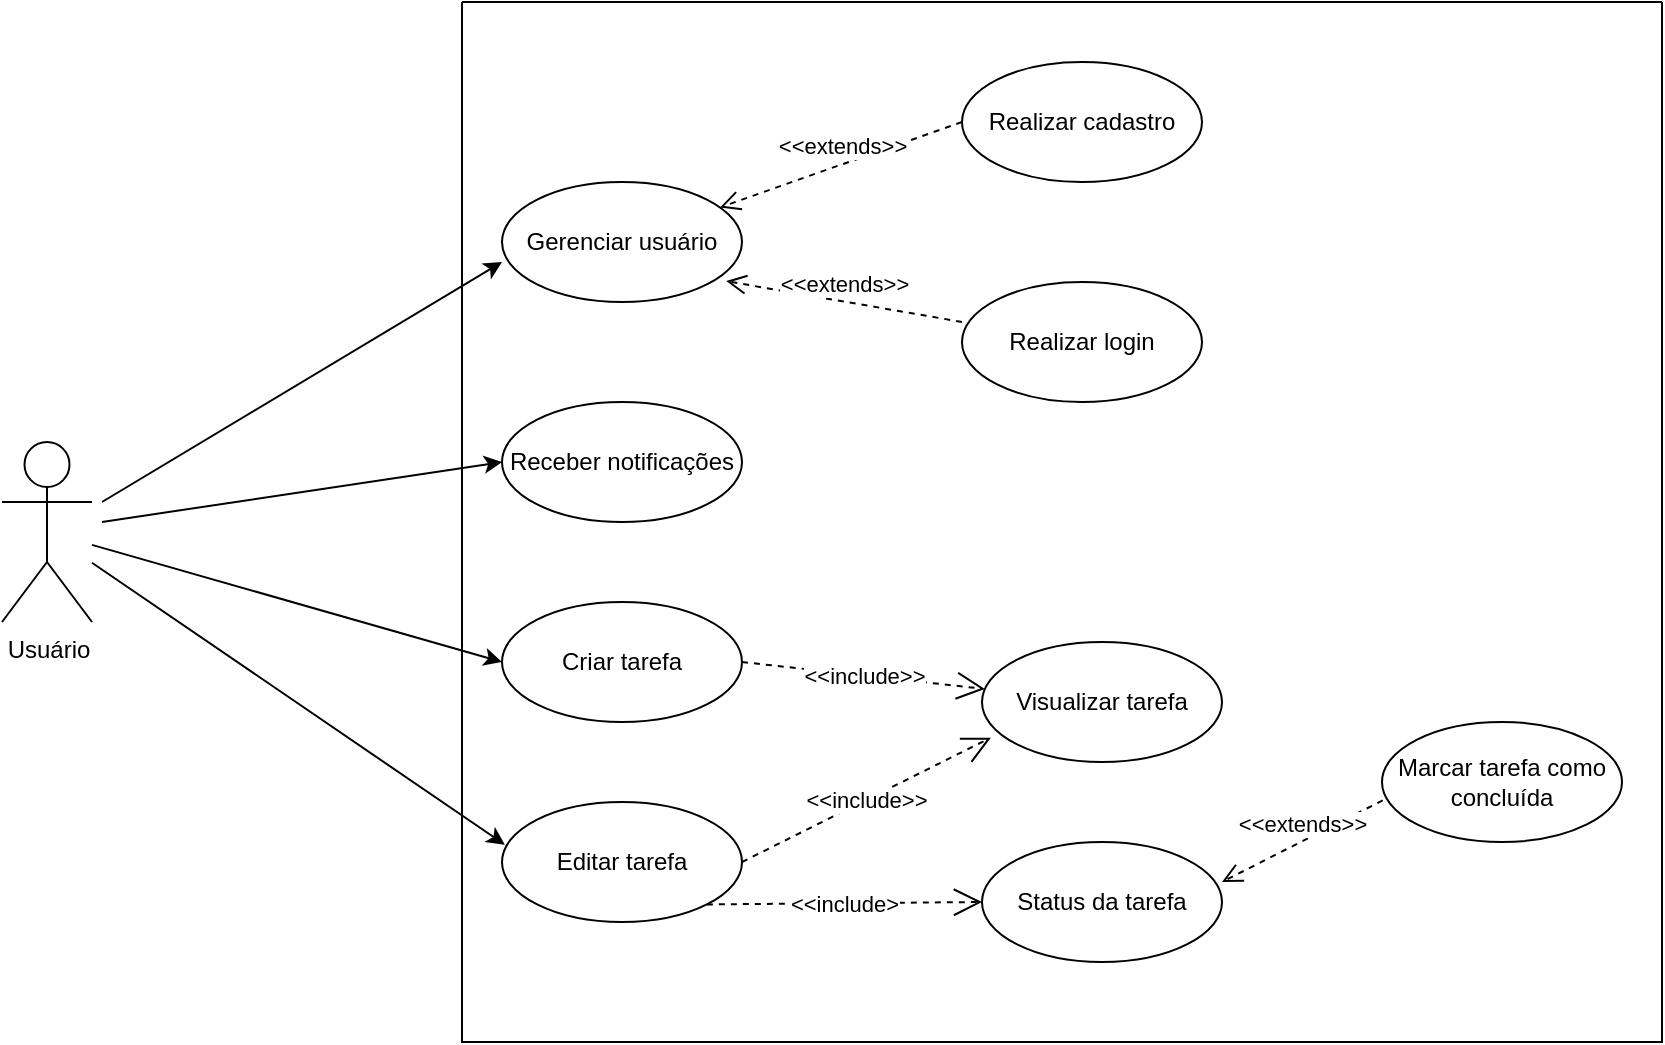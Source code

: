 <mxfile version="24.7.17">
  <diagram name="Page-1" id="tIp-bu4B926cYa7FjnG_">
    <mxGraphModel dx="1885" dy="1651" grid="1" gridSize="10" guides="1" tooltips="1" connect="1" arrows="1" fold="1" page="1" pageScale="1" pageWidth="850" pageHeight="1100" math="0" shadow="0">
      <root>
        <mxCell id="0" />
        <mxCell id="1" parent="0" />
        <mxCell id="HC5_enfKzyLUJwnpE826-1" value="Usuário" style="shape=umlActor;verticalLabelPosition=bottom;verticalAlign=top;html=1;outlineConnect=0;" vertex="1" parent="1">
          <mxGeometry x="-440" y="200" width="45" height="90" as="geometry" />
        </mxCell>
        <mxCell id="HC5_enfKzyLUJwnpE826-2" value="Gerenciar usuário" style="ellipse;whiteSpace=wrap;html=1;" vertex="1" parent="1">
          <mxGeometry x="-190" y="70" width="120" height="60" as="geometry" />
        </mxCell>
        <mxCell id="HC5_enfKzyLUJwnpE826-3" value="Realizar cadastro" style="ellipse;whiteSpace=wrap;html=1;" vertex="1" parent="1">
          <mxGeometry x="40" y="10" width="120" height="60" as="geometry" />
        </mxCell>
        <mxCell id="HC5_enfKzyLUJwnpE826-4" value="Receber notificações" style="ellipse;whiteSpace=wrap;html=1;" vertex="1" parent="1">
          <mxGeometry x="-190" y="180" width="120" height="60" as="geometry" />
        </mxCell>
        <mxCell id="HC5_enfKzyLUJwnpE826-5" value="Criar tarefa" style="ellipse;whiteSpace=wrap;html=1;" vertex="1" parent="1">
          <mxGeometry x="-190" y="280" width="120" height="60" as="geometry" />
        </mxCell>
        <mxCell id="HC5_enfKzyLUJwnpE826-12" value="" style="endArrow=classic;html=1;rounded=0;entryX=0;entryY=0.667;entryDx=0;entryDy=0;entryPerimeter=0;" edge="1" parent="1" target="HC5_enfKzyLUJwnpE826-2">
          <mxGeometry width="50" height="50" relative="1" as="geometry">
            <mxPoint x="-390" y="230" as="sourcePoint" />
            <mxPoint x="-340" y="180" as="targetPoint" />
          </mxGeometry>
        </mxCell>
        <mxCell id="HC5_enfKzyLUJwnpE826-13" value="" style="endArrow=classic;html=1;rounded=0;entryX=0;entryY=0.5;entryDx=0;entryDy=0;" edge="1" parent="1" target="HC5_enfKzyLUJwnpE826-4">
          <mxGeometry width="50" height="50" relative="1" as="geometry">
            <mxPoint x="-390" y="240" as="sourcePoint" />
            <mxPoint x="-230" y="220" as="targetPoint" />
          </mxGeometry>
        </mxCell>
        <mxCell id="HC5_enfKzyLUJwnpE826-14" value="" style="endArrow=classic;html=1;rounded=0;entryX=0;entryY=0.5;entryDx=0;entryDy=0;" edge="1" parent="1" source="HC5_enfKzyLUJwnpE826-1" target="HC5_enfKzyLUJwnpE826-5">
          <mxGeometry width="50" height="50" relative="1" as="geometry">
            <mxPoint x="-380" y="250" as="sourcePoint" />
            <mxPoint x="-220" y="300" as="targetPoint" />
          </mxGeometry>
        </mxCell>
        <mxCell id="HC5_enfKzyLUJwnpE826-15" value="" style="endArrow=classic;html=1;rounded=0;entryX=0.012;entryY=0.356;entryDx=0;entryDy=0;entryPerimeter=0;" edge="1" parent="1" source="HC5_enfKzyLUJwnpE826-1" target="HC5_enfKzyLUJwnpE826-18">
          <mxGeometry width="50" height="50" relative="1" as="geometry">
            <mxPoint x="-370" y="330" as="sourcePoint" />
            <mxPoint x="-250" y="370" as="targetPoint" />
          </mxGeometry>
        </mxCell>
        <mxCell id="HC5_enfKzyLUJwnpE826-17" value="Visualizar tarefa" style="ellipse;whiteSpace=wrap;html=1;" vertex="1" parent="1">
          <mxGeometry x="50" y="300" width="120" height="60" as="geometry" />
        </mxCell>
        <mxCell id="HC5_enfKzyLUJwnpE826-18" value="Editar tarefa" style="ellipse;whiteSpace=wrap;html=1;" vertex="1" parent="1">
          <mxGeometry x="-190" y="380" width="120" height="60" as="geometry" />
        </mxCell>
        <mxCell id="HC5_enfKzyLUJwnpE826-19" value="Realizar login" style="ellipse;whiteSpace=wrap;html=1;" vertex="1" parent="1">
          <mxGeometry x="40" y="120" width="120" height="60" as="geometry" />
        </mxCell>
        <mxCell id="HC5_enfKzyLUJwnpE826-20" value="&amp;lt;&amp;lt;extends&amp;gt;&amp;gt;" style="html=1;verticalAlign=bottom;endArrow=open;dashed=1;endSize=8;curved=0;rounded=0;exitX=0;exitY=0.5;exitDx=0;exitDy=0;" edge="1" parent="1" source="HC5_enfKzyLUJwnpE826-3" target="HC5_enfKzyLUJwnpE826-2">
          <mxGeometry relative="1" as="geometry">
            <mxPoint y="39.41" as="sourcePoint" />
            <mxPoint x="-80" y="39.41" as="targetPoint" />
          </mxGeometry>
        </mxCell>
        <mxCell id="HC5_enfKzyLUJwnpE826-21" value="&amp;lt;&amp;lt;extends&amp;gt;&amp;gt;" style="html=1;verticalAlign=bottom;endArrow=open;dashed=1;endSize=8;curved=0;rounded=0;exitX=0;exitY=0.333;exitDx=0;exitDy=0;exitPerimeter=0;entryX=0.934;entryY=0.826;entryDx=0;entryDy=0;entryPerimeter=0;" edge="1" parent="1" source="HC5_enfKzyLUJwnpE826-19" target="HC5_enfKzyLUJwnpE826-2">
          <mxGeometry relative="1" as="geometry">
            <mxPoint y="100" as="sourcePoint" />
            <mxPoint x="-83" y="132.59" as="targetPoint" />
          </mxGeometry>
        </mxCell>
        <mxCell id="HC5_enfKzyLUJwnpE826-22" value="&amp;lt;&amp;lt;include&amp;gt;&amp;gt;" style="endArrow=open;endSize=12;dashed=1;html=1;rounded=0;entryX=0.037;entryY=0.797;entryDx=0;entryDy=0;entryPerimeter=0;exitX=1;exitY=0.5;exitDx=0;exitDy=0;" edge="1" parent="1" source="HC5_enfKzyLUJwnpE826-18" target="HC5_enfKzyLUJwnpE826-17">
          <mxGeometry width="160" relative="1" as="geometry">
            <mxPoint x="-30" y="400" as="sourcePoint" />
            <mxPoint x="90" y="409" as="targetPoint" />
          </mxGeometry>
        </mxCell>
        <mxCell id="HC5_enfKzyLUJwnpE826-23" value="&amp;lt;&amp;lt;include&amp;gt;&amp;gt;" style="endArrow=open;endSize=12;dashed=1;html=1;rounded=0;exitX=1;exitY=0.5;exitDx=0;exitDy=0;" edge="1" parent="1" source="HC5_enfKzyLUJwnpE826-5" target="HC5_enfKzyLUJwnpE826-17">
          <mxGeometry width="160" relative="1" as="geometry">
            <mxPoint x="-40" y="320" as="sourcePoint" />
            <mxPoint x="90" y="309.41" as="targetPoint" />
          </mxGeometry>
        </mxCell>
        <mxCell id="HC5_enfKzyLUJwnpE826-25" value="Status da tarefa" style="ellipse;whiteSpace=wrap;html=1;" vertex="1" parent="1">
          <mxGeometry x="50" y="400" width="120" height="60" as="geometry" />
        </mxCell>
        <mxCell id="HC5_enfKzyLUJwnpE826-26" value="&amp;lt;&amp;lt;include&amp;gt;" style="endArrow=open;endSize=12;dashed=1;html=1;rounded=0;exitX=1;exitY=1;exitDx=0;exitDy=0;entryX=0;entryY=0.5;entryDx=0;entryDy=0;" edge="1" parent="1" source="HC5_enfKzyLUJwnpE826-18" target="HC5_enfKzyLUJwnpE826-25">
          <mxGeometry width="160" relative="1" as="geometry">
            <mxPoint x="-110" y="490" as="sourcePoint" />
            <mxPoint x="50" y="490" as="targetPoint" />
          </mxGeometry>
        </mxCell>
        <mxCell id="HC5_enfKzyLUJwnpE826-27" value="Marcar tarefa como concluída" style="ellipse;whiteSpace=wrap;html=1;" vertex="1" parent="1">
          <mxGeometry x="250" y="340" width="120" height="60" as="geometry" />
        </mxCell>
        <mxCell id="HC5_enfKzyLUJwnpE826-28" value="&amp;lt;&amp;lt;extends&amp;gt;&amp;gt;" style="html=1;verticalAlign=bottom;endArrow=open;dashed=1;endSize=8;curved=0;rounded=0;exitX=0.003;exitY=0.653;exitDx=0;exitDy=0;exitPerimeter=0;entryX=1;entryY=0.333;entryDx=0;entryDy=0;entryPerimeter=0;" edge="1" parent="1" source="HC5_enfKzyLUJwnpE826-27" target="HC5_enfKzyLUJwnpE826-25">
          <mxGeometry relative="1" as="geometry">
            <mxPoint x="308" y="460" as="sourcePoint" />
            <mxPoint x="190" y="430" as="targetPoint" />
          </mxGeometry>
        </mxCell>
        <mxCell id="HC5_enfKzyLUJwnpE826-29" value="" style="swimlane;startSize=0;" vertex="1" parent="1">
          <mxGeometry x="-210" y="-20" width="600" height="520" as="geometry">
            <mxRectangle x="240" y="-10" width="50" height="40" as="alternateBounds" />
          </mxGeometry>
        </mxCell>
      </root>
    </mxGraphModel>
  </diagram>
</mxfile>
